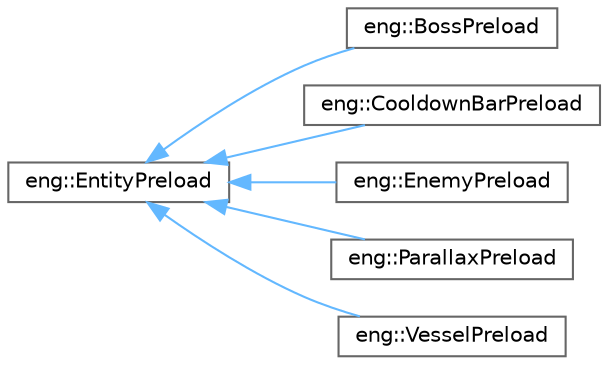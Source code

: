 digraph "Graphical Class Hierarchy"
{
 // LATEX_PDF_SIZE
  bgcolor="transparent";
  edge [fontname=Helvetica,fontsize=10,labelfontname=Helvetica,labelfontsize=10];
  node [fontname=Helvetica,fontsize=10,shape=box,height=0.2,width=0.4];
  rankdir="LR";
  Node0 [label="eng::EntityPreload",height=0.2,width=0.4,color="grey40", fillcolor="white", style="filled",URL="$classeng_1_1_entity_preload.html",tooltip=" "];
  Node0 -> Node1 [dir="back",color="steelblue1",style="solid"];
  Node1 [label="eng::BossPreload",height=0.2,width=0.4,color="grey40", fillcolor="white", style="filled",URL="$classeng_1_1_boss_preload.html",tooltip=" "];
  Node0 -> Node2 [dir="back",color="steelblue1",style="solid"];
  Node2 [label="eng::CooldownBarPreload",height=0.2,width=0.4,color="grey40", fillcolor="white", style="filled",URL="$classeng_1_1_cooldown_bar_preload.html",tooltip=" "];
  Node0 -> Node3 [dir="back",color="steelblue1",style="solid"];
  Node3 [label="eng::EnemyPreload",height=0.2,width=0.4,color="grey40", fillcolor="white", style="filled",URL="$classeng_1_1_enemy_preload.html",tooltip=" "];
  Node0 -> Node4 [dir="back",color="steelblue1",style="solid"];
  Node4 [label="eng::ParallaxPreload",height=0.2,width=0.4,color="grey40", fillcolor="white", style="filled",URL="$classeng_1_1_parallax_preload.html",tooltip=" "];
  Node0 -> Node5 [dir="back",color="steelblue1",style="solid"];
  Node5 [label="eng::VesselPreload",height=0.2,width=0.4,color="grey40", fillcolor="white", style="filled",URL="$classeng_1_1_vessel_preload.html",tooltip=" "];
}
